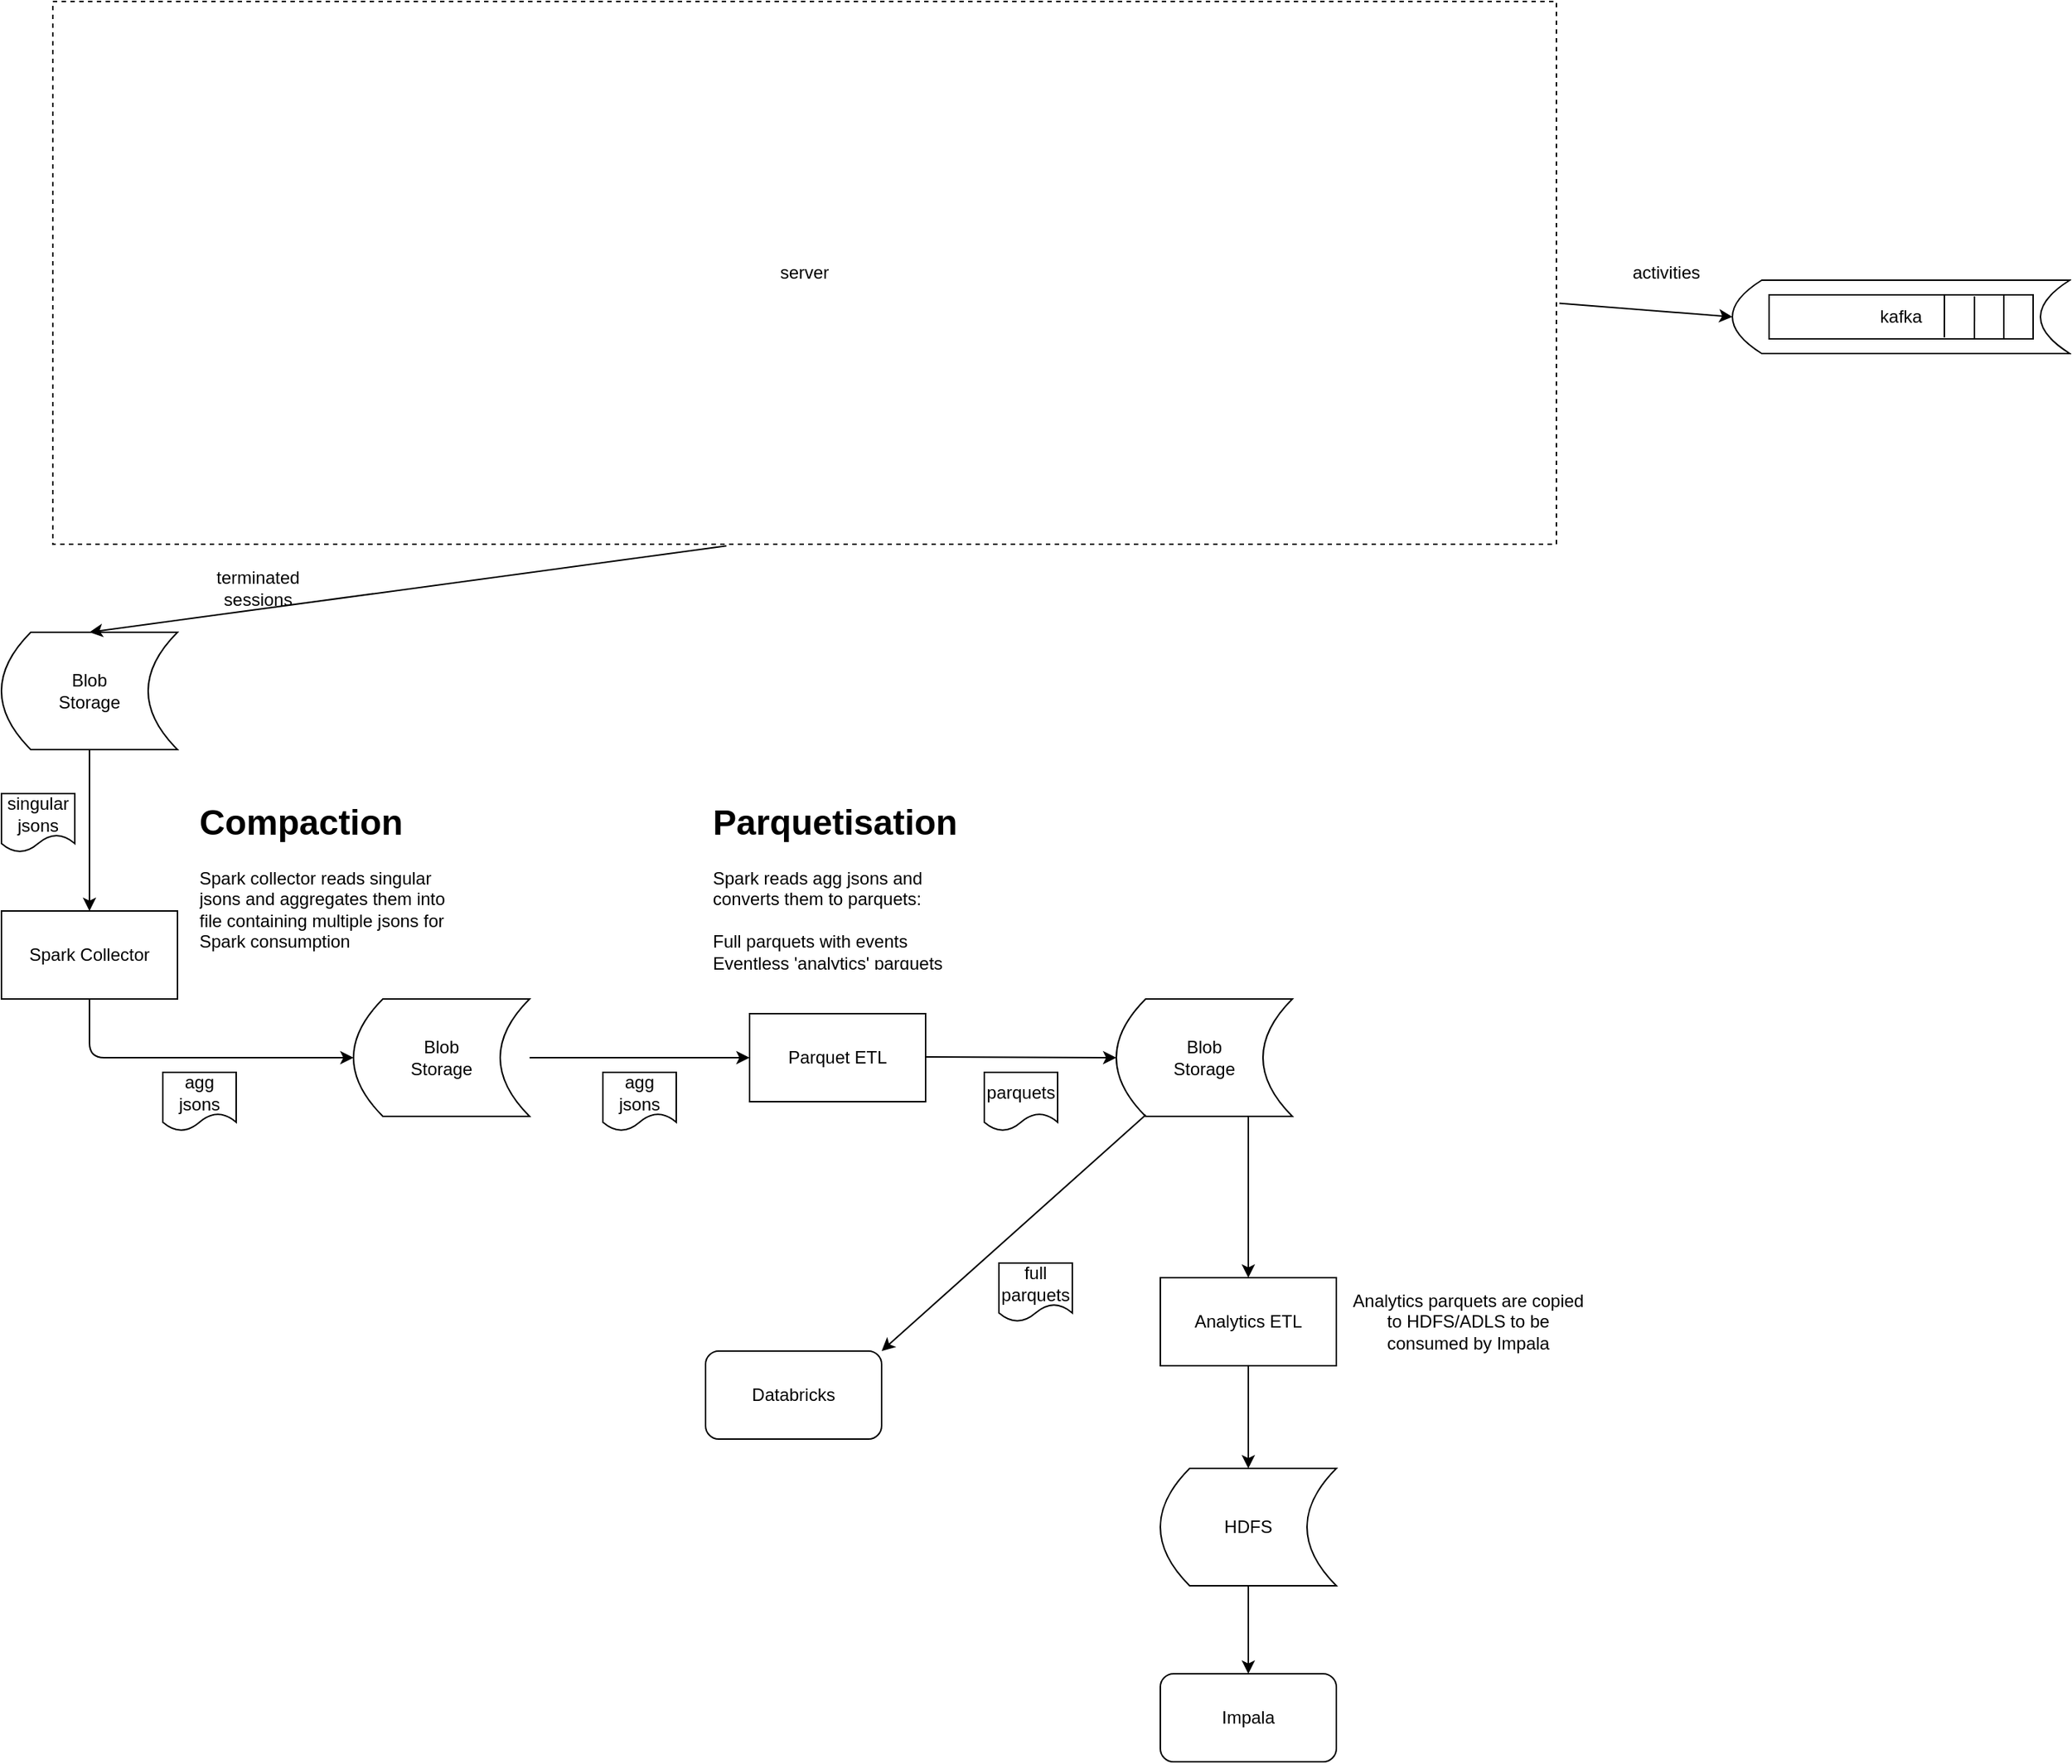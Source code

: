 <mxfile version="14.1.1" type="github"><diagram id="cZ8Ol1SmZpYFaKYaHdra" name="Page-1"><mxGraphModel dx="1186" dy="707" grid="1" gridSize="10" guides="1" tooltips="1" connect="1" arrows="1" fold="1" page="1" pageScale="1" pageWidth="850" pageHeight="1100" background="#ffffff" math="0" shadow="0"><root><mxCell id="0"/><mxCell id="1" parent="0"/><mxCell id="k2eFExAfojrcdhkgKu87-42" value="" style="shape=dataStorage;whiteSpace=wrap;html=1;fixedSize=1;" vertex="1" parent="1"><mxGeometry x="1220" y="210" width="230" height="50" as="geometry"/></mxCell><mxCell id="k2eFExAfojrcdhkgKu87-1" value="Blob &lt;br&gt;Storage" style="shape=dataStorage;whiteSpace=wrap;html=1;fixedSize=1;" vertex="1" parent="1"><mxGeometry x="40" y="450" width="120" height="80" as="geometry"/></mxCell><mxCell id="k2eFExAfojrcdhkgKu87-2" value="Spark Collector" style="rounded=0;whiteSpace=wrap;html=1;" vertex="1" parent="1"><mxGeometry x="40" y="640" width="120" height="60" as="geometry"/></mxCell><mxCell id="k2eFExAfojrcdhkgKu87-3" value="Blob &lt;br&gt;Storage" style="shape=dataStorage;whiteSpace=wrap;html=1;fixedSize=1;" vertex="1" parent="1"><mxGeometry x="280" y="700" width="120" height="80" as="geometry"/></mxCell><mxCell id="k2eFExAfojrcdhkgKu87-4" value="" style="endArrow=classic;html=1;exitX=0.5;exitY=1;exitDx=0;exitDy=0;entryX=0.5;entryY=0;entryDx=0;entryDy=0;" edge="1" parent="1" source="k2eFExAfojrcdhkgKu87-1" target="k2eFExAfojrcdhkgKu87-2"><mxGeometry width="50" height="50" relative="1" as="geometry"><mxPoint x="160" y="650" as="sourcePoint"/><mxPoint x="210" y="600" as="targetPoint"/></mxGeometry></mxCell><mxCell id="k2eFExAfojrcdhkgKu87-7" value="&lt;h1&gt;Compaction&lt;/h1&gt;&lt;div&gt;Spark collector reads singular jsons and aggregates them into file containing multiple jsons for Spark consumption&lt;/div&gt;" style="text;html=1;strokeColor=none;fillColor=none;spacing=5;spacingTop=-20;whiteSpace=wrap;overflow=hidden;rounded=0;" vertex="1" parent="1"><mxGeometry x="170" y="560" width="190" height="120" as="geometry"/></mxCell><mxCell id="k2eFExAfojrcdhkgKu87-8" value="" style="endArrow=classic;html=1;entryX=0;entryY=0.5;entryDx=0;entryDy=0;exitX=0.5;exitY=1;exitDx=0;exitDy=0;" edge="1" parent="1" source="k2eFExAfojrcdhkgKu87-2" target="k2eFExAfojrcdhkgKu87-3"><mxGeometry width="50" height="50" relative="1" as="geometry"><mxPoint x="90" y="750" as="sourcePoint"/><mxPoint x="140" y="700" as="targetPoint"/><Array as="points"><mxPoint x="100" y="740"/></Array></mxGeometry></mxCell><mxCell id="k2eFExAfojrcdhkgKu87-9" value="singular jsons" style="shape=document;whiteSpace=wrap;html=1;boundedLbl=1;" vertex="1" parent="1"><mxGeometry x="40" y="560" width="50" height="40" as="geometry"/></mxCell><mxCell id="k2eFExAfojrcdhkgKu87-11" value="agg jsons" style="shape=document;whiteSpace=wrap;html=1;boundedLbl=1;" vertex="1" parent="1"><mxGeometry x="150" y="750" width="50" height="40" as="geometry"/></mxCell><mxCell id="k2eFExAfojrcdhkgKu87-12" value="Parquet ETL" style="rounded=0;whiteSpace=wrap;html=1;" vertex="1" parent="1"><mxGeometry x="550" y="710" width="120" height="60" as="geometry"/></mxCell><mxCell id="k2eFExAfojrcdhkgKu87-13" value="Blob &lt;br&gt;Storage" style="shape=dataStorage;whiteSpace=wrap;html=1;fixedSize=1;" vertex="1" parent="1"><mxGeometry x="800" y="700" width="120" height="80" as="geometry"/></mxCell><mxCell id="k2eFExAfojrcdhkgKu87-14" value="" style="endArrow=classic;html=1;exitX=1;exitY=0.5;exitDx=0;exitDy=0;entryX=0;entryY=0.5;entryDx=0;entryDy=0;" edge="1" parent="1" source="k2eFExAfojrcdhkgKu87-3" target="k2eFExAfojrcdhkgKu87-12"><mxGeometry width="50" height="50" relative="1" as="geometry"><mxPoint x="400" y="810" as="sourcePoint"/><mxPoint x="450" y="760" as="targetPoint"/></mxGeometry></mxCell><mxCell id="k2eFExAfojrcdhkgKu87-15" value="&lt;h1&gt;Parquetisation&lt;/h1&gt;&lt;div&gt;Spark reads agg jsons and converts them to parquets:&lt;br&gt;&lt;br&gt;Full parquets with events&lt;br&gt;Eventless 'analytics' parquets&lt;/div&gt;" style="text;html=1;strokeColor=none;fillColor=none;spacing=5;spacingTop=-20;whiteSpace=wrap;overflow=hidden;rounded=0;" vertex="1" parent="1"><mxGeometry x="520" y="560" width="190" height="120" as="geometry"/></mxCell><mxCell id="k2eFExAfojrcdhkgKu87-16" value="" style="endArrow=classic;html=1;exitX=1;exitY=0.5;exitDx=0;exitDy=0;" edge="1" parent="1"><mxGeometry width="50" height="50" relative="1" as="geometry"><mxPoint x="670" y="739.5" as="sourcePoint"/><mxPoint x="800" y="740" as="targetPoint"/></mxGeometry></mxCell><mxCell id="k2eFExAfojrcdhkgKu87-17" value="agg jsons" style="shape=document;whiteSpace=wrap;html=1;boundedLbl=1;" vertex="1" parent="1"><mxGeometry x="450" y="750" width="50" height="40" as="geometry"/></mxCell><mxCell id="k2eFExAfojrcdhkgKu87-18" value="parquets" style="shape=document;whiteSpace=wrap;html=1;boundedLbl=1;" vertex="1" parent="1"><mxGeometry x="710" y="750" width="50" height="40" as="geometry"/></mxCell><mxCell id="k2eFExAfojrcdhkgKu87-19" value="Impala" style="rounded=1;whiteSpace=wrap;html=1;" vertex="1" parent="1"><mxGeometry x="830" y="1160" width="120" height="60" as="geometry"/></mxCell><mxCell id="k2eFExAfojrcdhkgKu87-20" value="HDFS" style="shape=dataStorage;whiteSpace=wrap;html=1;fixedSize=1;" vertex="1" parent="1"><mxGeometry x="830" y="1020" width="120" height="80" as="geometry"/></mxCell><mxCell id="k2eFExAfojrcdhkgKu87-21" value="Databricks" style="rounded=1;whiteSpace=wrap;html=1;" vertex="1" parent="1"><mxGeometry x="520" y="940" width="120" height="60" as="geometry"/></mxCell><mxCell id="k2eFExAfojrcdhkgKu87-24" value="" style="edgeStyle=orthogonalEdgeStyle;rounded=0;orthogonalLoop=1;jettySize=auto;html=1;exitX=0.75;exitY=1;exitDx=0;exitDy=0;entryX=0.5;entryY=0;entryDx=0;entryDy=0;" edge="1" parent="1" source="k2eFExAfojrcdhkgKu87-13" target="k2eFExAfojrcdhkgKu87-23"><mxGeometry relative="1" as="geometry"><mxPoint x="960" y="900" as="sourcePoint"/></mxGeometry></mxCell><mxCell id="k2eFExAfojrcdhkgKu87-23" value="Analytics ETL" style="rounded=0;whiteSpace=wrap;html=1;" vertex="1" parent="1"><mxGeometry x="830" y="890" width="120" height="60" as="geometry"/></mxCell><mxCell id="k2eFExAfojrcdhkgKu87-26" value="Analytics parquets are copied to HDFS/ADLS to be consumed by Impala" style="text;html=1;strokeColor=none;fillColor=none;align=center;verticalAlign=middle;whiteSpace=wrap;rounded=0;" vertex="1" parent="1"><mxGeometry x="960" y="890" width="160" height="60" as="geometry"/></mxCell><mxCell id="k2eFExAfojrcdhkgKu87-27" value="" style="edgeStyle=orthogonalEdgeStyle;rounded=0;orthogonalLoop=1;jettySize=auto;html=1;entryX=0.5;entryY=0;entryDx=0;entryDy=0;" edge="1" parent="1" source="k2eFExAfojrcdhkgKu87-23" target="k2eFExAfojrcdhkgKu87-20"><mxGeometry relative="1" as="geometry"><mxPoint x="920" y="750" as="sourcePoint"/><mxPoint x="980" y="750" as="targetPoint"/></mxGeometry></mxCell><mxCell id="k2eFExAfojrcdhkgKu87-28" value="" style="endArrow=classic;html=1;exitX=0.5;exitY=1;exitDx=0;exitDy=0;entryX=0.5;entryY=0;entryDx=0;entryDy=0;" edge="1" parent="1" source="k2eFExAfojrcdhkgKu87-20" target="k2eFExAfojrcdhkgKu87-19"><mxGeometry width="50" height="50" relative="1" as="geometry"><mxPoint x="1190" y="700" as="sourcePoint"/><mxPoint x="1050" y="1140" as="targetPoint"/></mxGeometry></mxCell><mxCell id="k2eFExAfojrcdhkgKu87-31" value="" style="endArrow=classic;html=1;exitX=0.167;exitY=0.988;exitDx=0;exitDy=0;exitPerimeter=0;entryX=1;entryY=0;entryDx=0;entryDy=0;" edge="1" parent="1" source="k2eFExAfojrcdhkgKu87-13" target="k2eFExAfojrcdhkgKu87-21"><mxGeometry width="50" height="50" relative="1" as="geometry"><mxPoint x="690" y="910" as="sourcePoint"/><mxPoint x="740" y="860" as="targetPoint"/></mxGeometry></mxCell><mxCell id="k2eFExAfojrcdhkgKu87-32" value="full&lt;br&gt;parquets" style="shape=document;whiteSpace=wrap;html=1;boundedLbl=1;" vertex="1" parent="1"><mxGeometry x="720" y="880" width="50" height="40" as="geometry"/></mxCell><mxCell id="k2eFExAfojrcdhkgKu87-34" value="server" style="rounded=0;whiteSpace=wrap;html=1;dashed=1;" vertex="1" parent="1"><mxGeometry x="75" y="20" width="1025" height="370" as="geometry"/></mxCell><mxCell id="k2eFExAfojrcdhkgKu87-35" value="" style="endArrow=classic;html=1;entryX=0.5;entryY=0;entryDx=0;entryDy=0;exitX=0.448;exitY=1.003;exitDx=0;exitDy=0;exitPerimeter=0;" edge="1" parent="1" source="k2eFExAfojrcdhkgKu87-34" target="k2eFExAfojrcdhkgKu87-1"><mxGeometry width="50" height="50" relative="1" as="geometry"><mxPoint x="400" y="340" as="sourcePoint"/><mxPoint x="450" y="290" as="targetPoint"/></mxGeometry></mxCell><mxCell id="k2eFExAfojrcdhkgKu87-37" value="kafka" style="rounded=0;whiteSpace=wrap;html=1;" vertex="1" parent="1"><mxGeometry x="1245" y="220" width="180" height="30" as="geometry"/></mxCell><mxCell id="k2eFExAfojrcdhkgKu87-39" value="" style="endArrow=none;html=1;exitX=0.889;exitY=1;exitDx=0;exitDy=0;exitPerimeter=0;" edge="1" parent="1" source="k2eFExAfojrcdhkgKu87-37"><mxGeometry width="50" height="50" relative="1" as="geometry"><mxPoint x="1355" y="270" as="sourcePoint"/><mxPoint x="1405" y="220" as="targetPoint"/></mxGeometry></mxCell><mxCell id="k2eFExAfojrcdhkgKu87-40" value="" style="endArrow=none;html=1;exitX=0.833;exitY=0.967;exitDx=0;exitDy=0;exitPerimeter=0;" edge="1" parent="1"><mxGeometry width="50" height="50" relative="1" as="geometry"><mxPoint x="1385" y="250" as="sourcePoint"/><mxPoint x="1385.04" y="220.99" as="targetPoint"/></mxGeometry></mxCell><mxCell id="k2eFExAfojrcdhkgKu87-41" value="" style="endArrow=none;html=1;exitX=0.833;exitY=0.967;exitDx=0;exitDy=0;exitPerimeter=0;" edge="1" parent="1"><mxGeometry width="50" height="50" relative="1" as="geometry"><mxPoint x="1364.5" y="249.01" as="sourcePoint"/><mxPoint x="1364.54" y="220" as="targetPoint"/></mxGeometry></mxCell><mxCell id="k2eFExAfojrcdhkgKu87-43" value="" style="endArrow=classic;html=1;exitX=1.002;exitY=0.556;exitDx=0;exitDy=0;exitPerimeter=0;entryX=0;entryY=0.5;entryDx=0;entryDy=0;" edge="1" parent="1" source="k2eFExAfojrcdhkgKu87-34" target="k2eFExAfojrcdhkgKu87-42"><mxGeometry width="50" height="50" relative="1" as="geometry"><mxPoint x="570" y="210" as="sourcePoint"/><mxPoint x="740" y="280" as="targetPoint"/></mxGeometry></mxCell><mxCell id="k2eFExAfojrcdhkgKu87-44" value="terminated sessions" style="text;html=1;strokeColor=none;fillColor=none;align=center;verticalAlign=middle;whiteSpace=wrap;rounded=0;" vertex="1" parent="1"><mxGeometry x="180" y="400" width="70" height="40" as="geometry"/></mxCell><mxCell id="k2eFExAfojrcdhkgKu87-45" value="activities" style="text;html=1;strokeColor=none;fillColor=none;align=center;verticalAlign=middle;whiteSpace=wrap;rounded=0;" vertex="1" parent="1"><mxGeometry x="1140" y="185" width="70" height="40" as="geometry"/></mxCell></root></mxGraphModel></diagram></mxfile>